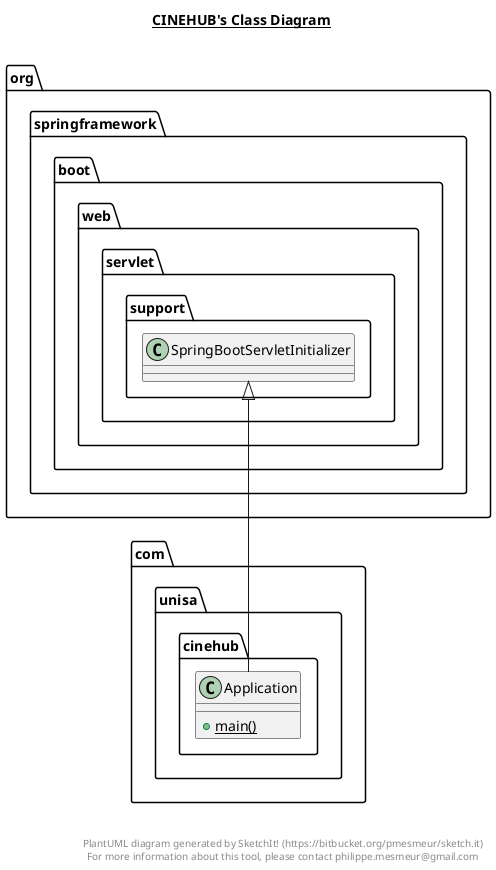 @startuml

title __CINEHUB's Class Diagram__\n

  namespace com.unisa.cinehub {
    class com.unisa.cinehub.Application {
        {static} + main()
    }
  }
  

  com.unisa.cinehub.Application -up-|> org.springframework.boot.web.servlet.support.SpringBootServletInitializer


right footer


PlantUML diagram generated by SketchIt! (https://bitbucket.org/pmesmeur/sketch.it)
For more information about this tool, please contact philippe.mesmeur@gmail.com
endfooter

@enduml
